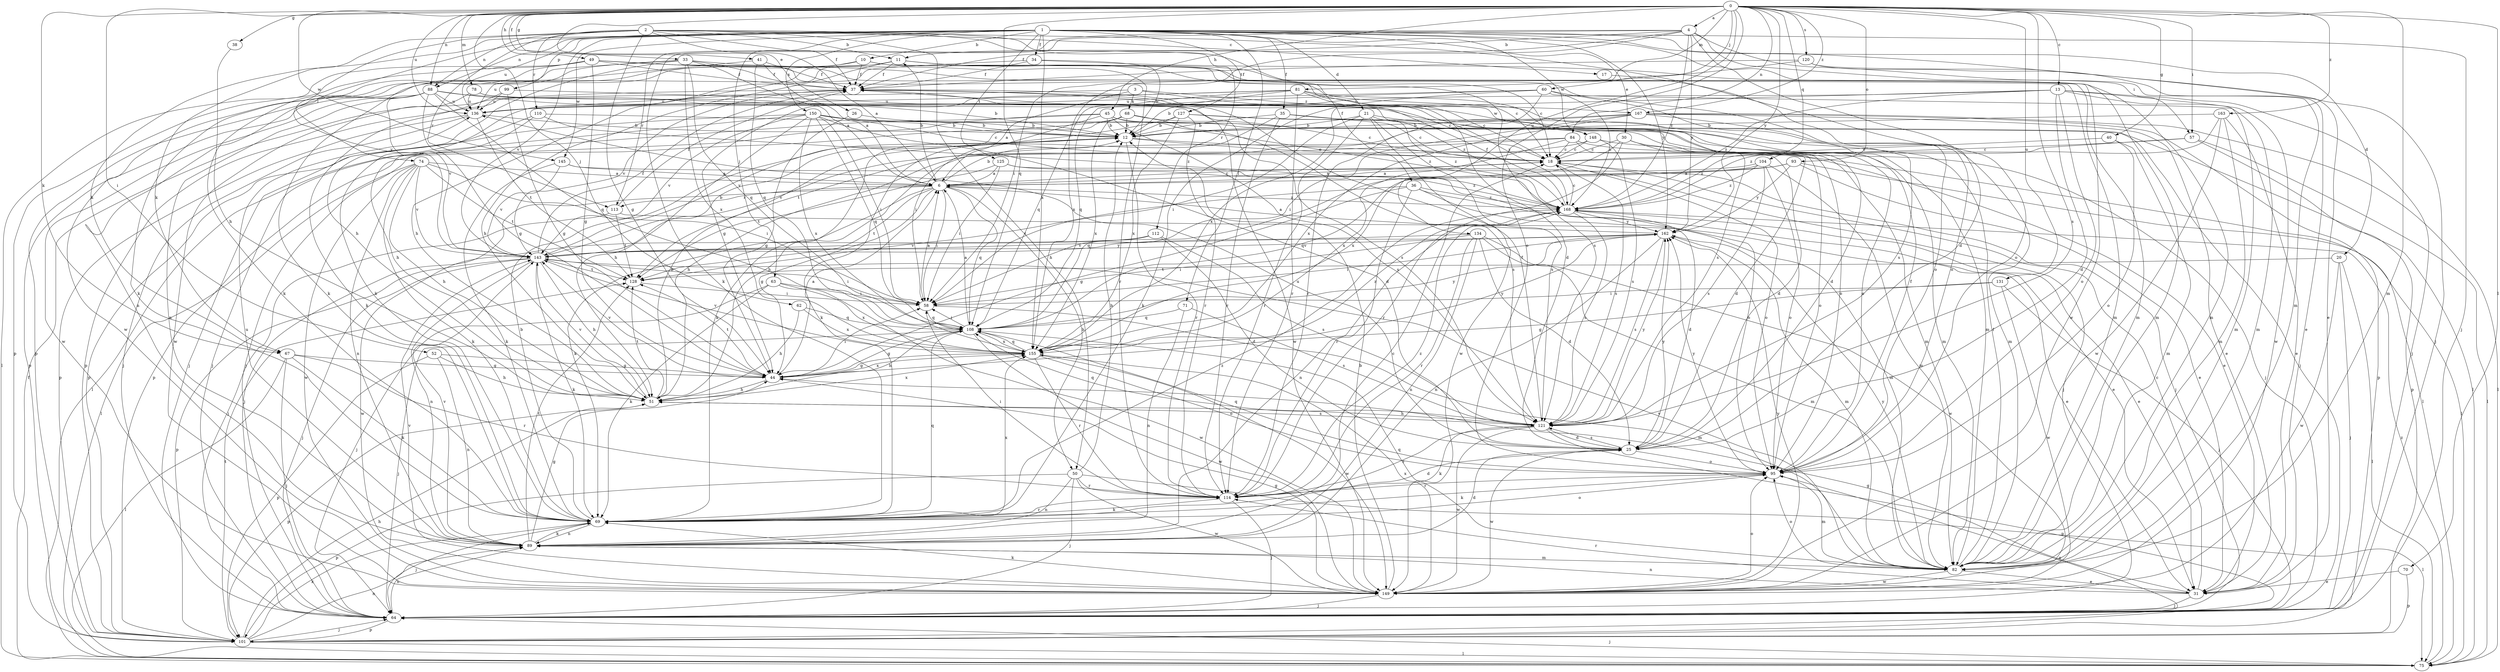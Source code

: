 strict digraph  {
0;
1;
2;
3;
4;
6;
10;
11;
12;
13;
17;
18;
20;
21;
25;
26;
30;
31;
33;
34;
35;
36;
37;
38;
40;
41;
44;
45;
49;
50;
51;
52;
57;
58;
60;
62;
63;
64;
67;
68;
69;
70;
71;
74;
75;
78;
81;
82;
84;
88;
89;
93;
95;
99;
101;
104;
108;
110;
112;
113;
114;
120;
121;
125;
127;
128;
131;
134;
136;
143;
145;
148;
149;
150;
155;
162;
163;
167;
168;
0 -> 4  [label=a];
0 -> 13  [label=c];
0 -> 26  [label=e];
0 -> 33  [label=f];
0 -> 38  [label=g];
0 -> 40  [label=g];
0 -> 41  [label=g];
0 -> 45  [label=h];
0 -> 49  [label=h];
0 -> 52  [label=i];
0 -> 57  [label=i];
0 -> 60  [label=j];
0 -> 62  [label=j];
0 -> 67  [label=k];
0 -> 70  [label=l];
0 -> 78  [label=m];
0 -> 81  [label=m];
0 -> 82  [label=m];
0 -> 84  [label=n];
0 -> 88  [label=n];
0 -> 93  [label=o];
0 -> 95  [label=o];
0 -> 104  [label=q];
0 -> 108  [label=q];
0 -> 120  [label=s];
0 -> 121  [label=s];
0 -> 131  [label=u];
0 -> 134  [label=u];
0 -> 136  [label=u];
0 -> 145  [label=w];
0 -> 162  [label=y];
0 -> 163  [label=z];
0 -> 167  [label=z];
1 -> 10  [label=b];
1 -> 20  [label=d];
1 -> 21  [label=d];
1 -> 25  [label=d];
1 -> 30  [label=e];
1 -> 31  [label=e];
1 -> 34  [label=f];
1 -> 35  [label=f];
1 -> 63  [label=j];
1 -> 64  [label=j];
1 -> 67  [label=k];
1 -> 71  [label=l];
1 -> 74  [label=l];
1 -> 88  [label=n];
1 -> 99  [label=p];
1 -> 125  [label=t];
1 -> 127  [label=t];
1 -> 136  [label=u];
1 -> 143  [label=v];
1 -> 145  [label=w];
1 -> 148  [label=w];
1 -> 150  [label=x];
1 -> 155  [label=x];
1 -> 162  [label=y];
2 -> 6  [label=a];
2 -> 11  [label=b];
2 -> 17  [label=c];
2 -> 36  [label=f];
2 -> 37  [label=f];
2 -> 44  [label=g];
2 -> 50  [label=h];
2 -> 67  [label=k];
2 -> 88  [label=n];
2 -> 95  [label=o];
2 -> 110  [label=r];
2 -> 112  [label=r];
2 -> 113  [label=r];
2 -> 143  [label=v];
3 -> 6  [label=a];
3 -> 68  [label=k];
3 -> 101  [label=p];
3 -> 148  [label=w];
3 -> 167  [label=z];
4 -> 11  [label=b];
4 -> 37  [label=f];
4 -> 57  [label=i];
4 -> 58  [label=i];
4 -> 69  [label=k];
4 -> 82  [label=m];
4 -> 113  [label=r];
4 -> 149  [label=w];
4 -> 162  [label=y];
4 -> 168  [label=z];
6 -> 11  [label=b];
6 -> 12  [label=b];
6 -> 18  [label=c];
6 -> 44  [label=g];
6 -> 50  [label=h];
6 -> 58  [label=i];
6 -> 64  [label=j];
6 -> 69  [label=k];
6 -> 108  [label=q];
6 -> 113  [label=r];
6 -> 128  [label=t];
6 -> 168  [label=z];
10 -> 18  [label=c];
10 -> 37  [label=f];
10 -> 51  [label=h];
10 -> 82  [label=m];
10 -> 89  [label=n];
11 -> 37  [label=f];
11 -> 51  [label=h];
11 -> 69  [label=k];
11 -> 82  [label=m];
11 -> 95  [label=o];
11 -> 101  [label=p];
11 -> 121  [label=s];
12 -> 18  [label=c];
12 -> 75  [label=l];
12 -> 114  [label=r];
13 -> 25  [label=d];
13 -> 64  [label=j];
13 -> 82  [label=m];
13 -> 95  [label=o];
13 -> 136  [label=u];
13 -> 149  [label=w];
13 -> 155  [label=x];
13 -> 168  [label=z];
17 -> 95  [label=o];
18 -> 6  [label=a];
18 -> 64  [label=j];
18 -> 95  [label=o];
18 -> 121  [label=s];
20 -> 64  [label=j];
20 -> 75  [label=l];
20 -> 128  [label=t];
20 -> 149  [label=w];
21 -> 12  [label=b];
21 -> 58  [label=i];
21 -> 95  [label=o];
21 -> 114  [label=r];
21 -> 121  [label=s];
21 -> 149  [label=w];
21 -> 168  [label=z];
25 -> 95  [label=o];
25 -> 121  [label=s];
25 -> 136  [label=u];
25 -> 149  [label=w];
25 -> 162  [label=y];
26 -> 12  [label=b];
26 -> 44  [label=g];
30 -> 18  [label=c];
30 -> 25  [label=d];
30 -> 95  [label=o];
30 -> 114  [label=r];
30 -> 155  [label=x];
31 -> 18  [label=c];
31 -> 44  [label=g];
31 -> 64  [label=j];
31 -> 89  [label=n];
31 -> 114  [label=r];
33 -> 6  [label=a];
33 -> 37  [label=f];
33 -> 51  [label=h];
33 -> 69  [label=k];
33 -> 108  [label=q];
33 -> 114  [label=r];
33 -> 149  [label=w];
33 -> 155  [label=x];
34 -> 12  [label=b];
34 -> 37  [label=f];
34 -> 82  [label=m];
34 -> 136  [label=u];
35 -> 12  [label=b];
35 -> 18  [label=c];
35 -> 69  [label=k];
35 -> 82  [label=m];
35 -> 114  [label=r];
36 -> 31  [label=e];
36 -> 44  [label=g];
36 -> 82  [label=m];
36 -> 114  [label=r];
36 -> 128  [label=t];
36 -> 168  [label=z];
37 -> 136  [label=u];
37 -> 143  [label=v];
37 -> 149  [label=w];
38 -> 51  [label=h];
40 -> 18  [label=c];
40 -> 82  [label=m];
40 -> 95  [label=o];
41 -> 6  [label=a];
41 -> 37  [label=f];
41 -> 69  [label=k];
41 -> 108  [label=q];
44 -> 6  [label=a];
44 -> 51  [label=h];
44 -> 58  [label=i];
44 -> 128  [label=t];
44 -> 143  [label=v];
44 -> 155  [label=x];
45 -> 12  [label=b];
45 -> 58  [label=i];
45 -> 75  [label=l];
45 -> 82  [label=m];
45 -> 101  [label=p];
45 -> 121  [label=s];
45 -> 168  [label=z];
49 -> 18  [label=c];
49 -> 25  [label=d];
49 -> 37  [label=f];
49 -> 44  [label=g];
49 -> 69  [label=k];
49 -> 75  [label=l];
49 -> 82  [label=m];
49 -> 101  [label=p];
50 -> 12  [label=b];
50 -> 64  [label=j];
50 -> 75  [label=l];
50 -> 89  [label=n];
50 -> 101  [label=p];
50 -> 114  [label=r];
50 -> 149  [label=w];
51 -> 12  [label=b];
51 -> 101  [label=p];
51 -> 121  [label=s];
51 -> 128  [label=t];
51 -> 143  [label=v];
51 -> 155  [label=x];
52 -> 44  [label=g];
52 -> 51  [label=h];
52 -> 89  [label=n];
52 -> 101  [label=p];
57 -> 18  [label=c];
57 -> 75  [label=l];
57 -> 101  [label=p];
57 -> 168  [label=z];
58 -> 6  [label=a];
58 -> 82  [label=m];
58 -> 108  [label=q];
60 -> 69  [label=k];
60 -> 82  [label=m];
60 -> 108  [label=q];
60 -> 114  [label=r];
60 -> 121  [label=s];
60 -> 136  [label=u];
60 -> 168  [label=z];
62 -> 51  [label=h];
62 -> 108  [label=q];
62 -> 155  [label=x];
63 -> 58  [label=i];
63 -> 64  [label=j];
63 -> 69  [label=k];
63 -> 149  [label=w];
63 -> 155  [label=x];
64 -> 89  [label=n];
64 -> 101  [label=p];
67 -> 44  [label=g];
67 -> 64  [label=j];
67 -> 69  [label=k];
67 -> 75  [label=l];
67 -> 114  [label=r];
68 -> 12  [label=b];
68 -> 18  [label=c];
68 -> 64  [label=j];
68 -> 121  [label=s];
68 -> 143  [label=v];
68 -> 155  [label=x];
69 -> 12  [label=b];
69 -> 64  [label=j];
69 -> 89  [label=n];
69 -> 95  [label=o];
69 -> 108  [label=q];
69 -> 114  [label=r];
69 -> 155  [label=x];
69 -> 168  [label=z];
70 -> 31  [label=e];
70 -> 101  [label=p];
71 -> 89  [label=n];
71 -> 108  [label=q];
71 -> 121  [label=s];
74 -> 6  [label=a];
74 -> 51  [label=h];
74 -> 58  [label=i];
74 -> 69  [label=k];
74 -> 75  [label=l];
74 -> 89  [label=n];
74 -> 128  [label=t];
74 -> 143  [label=v];
74 -> 149  [label=w];
75 -> 37  [label=f];
75 -> 64  [label=j];
75 -> 168  [label=z];
78 -> 12  [label=b];
78 -> 136  [label=u];
78 -> 149  [label=w];
78 -> 168  [label=z];
81 -> 12  [label=b];
81 -> 18  [label=c];
81 -> 44  [label=g];
81 -> 108  [label=q];
81 -> 114  [label=r];
81 -> 121  [label=s];
81 -> 136  [label=u];
81 -> 168  [label=z];
82 -> 31  [label=e];
82 -> 37  [label=f];
82 -> 95  [label=o];
82 -> 108  [label=q];
82 -> 143  [label=v];
82 -> 149  [label=w];
82 -> 162  [label=y];
84 -> 18  [label=c];
84 -> 25  [label=d];
84 -> 31  [label=e];
84 -> 51  [label=h];
84 -> 143  [label=v];
84 -> 155  [label=x];
88 -> 44  [label=g];
88 -> 82  [label=m];
88 -> 89  [label=n];
88 -> 101  [label=p];
88 -> 108  [label=q];
88 -> 121  [label=s];
88 -> 136  [label=u];
88 -> 143  [label=v];
88 -> 149  [label=w];
89 -> 18  [label=c];
89 -> 25  [label=d];
89 -> 44  [label=g];
89 -> 69  [label=k];
89 -> 82  [label=m];
89 -> 128  [label=t];
89 -> 136  [label=u];
89 -> 143  [label=v];
93 -> 6  [label=a];
93 -> 31  [label=e];
93 -> 75  [label=l];
93 -> 108  [label=q];
93 -> 162  [label=y];
95 -> 37  [label=f];
95 -> 69  [label=k];
95 -> 82  [label=m];
95 -> 108  [label=q];
95 -> 114  [label=r];
95 -> 162  [label=y];
99 -> 18  [label=c];
99 -> 44  [label=g];
99 -> 69  [label=k];
99 -> 136  [label=u];
101 -> 51  [label=h];
101 -> 64  [label=j];
101 -> 69  [label=k];
101 -> 75  [label=l];
101 -> 89  [label=n];
101 -> 95  [label=o];
101 -> 128  [label=t];
104 -> 6  [label=a];
104 -> 82  [label=m];
104 -> 95  [label=o];
104 -> 108  [label=q];
104 -> 121  [label=s];
104 -> 168  [label=z];
108 -> 6  [label=a];
108 -> 44  [label=g];
108 -> 51  [label=h];
108 -> 58  [label=i];
108 -> 64  [label=j];
108 -> 149  [label=w];
108 -> 155  [label=x];
108 -> 162  [label=y];
110 -> 12  [label=b];
110 -> 51  [label=h];
110 -> 64  [label=j];
110 -> 168  [label=z];
112 -> 25  [label=d];
112 -> 121  [label=s];
112 -> 143  [label=v];
112 -> 149  [label=w];
113 -> 31  [label=e];
113 -> 37  [label=f];
113 -> 64  [label=j];
113 -> 128  [label=t];
114 -> 25  [label=d];
114 -> 58  [label=i];
114 -> 64  [label=j];
114 -> 69  [label=k];
114 -> 168  [label=z];
120 -> 31  [label=e];
120 -> 37  [label=f];
120 -> 64  [label=j];
120 -> 155  [label=x];
121 -> 25  [label=d];
121 -> 37  [label=f];
121 -> 51  [label=h];
121 -> 69  [label=k];
121 -> 101  [label=p];
121 -> 108  [label=q];
121 -> 114  [label=r];
121 -> 149  [label=w];
121 -> 162  [label=y];
125 -> 6  [label=a];
125 -> 58  [label=i];
125 -> 64  [label=j];
125 -> 95  [label=o];
125 -> 128  [label=t];
127 -> 12  [label=b];
127 -> 25  [label=d];
127 -> 64  [label=j];
127 -> 69  [label=k];
127 -> 114  [label=r];
127 -> 155  [label=x];
128 -> 58  [label=i];
131 -> 44  [label=g];
131 -> 58  [label=i];
131 -> 64  [label=j];
131 -> 149  [label=w];
134 -> 25  [label=d];
134 -> 58  [label=i];
134 -> 82  [label=m];
134 -> 89  [label=n];
134 -> 114  [label=r];
134 -> 143  [label=v];
134 -> 149  [label=w];
136 -> 12  [label=b];
136 -> 64  [label=j];
136 -> 101  [label=p];
136 -> 128  [label=t];
143 -> 12  [label=b];
143 -> 37  [label=f];
143 -> 51  [label=h];
143 -> 58  [label=i];
143 -> 64  [label=j];
143 -> 69  [label=k];
143 -> 89  [label=n];
143 -> 101  [label=p];
143 -> 128  [label=t];
143 -> 162  [label=y];
145 -> 6  [label=a];
145 -> 69  [label=k];
145 -> 143  [label=v];
145 -> 168  [label=z];
148 -> 18  [label=c];
148 -> 51  [label=h];
148 -> 64  [label=j];
148 -> 121  [label=s];
149 -> 12  [label=b];
149 -> 44  [label=g];
149 -> 64  [label=j];
149 -> 69  [label=k];
149 -> 95  [label=o];
149 -> 143  [label=v];
149 -> 155  [label=x];
149 -> 162  [label=y];
150 -> 12  [label=b];
150 -> 18  [label=c];
150 -> 25  [label=d];
150 -> 51  [label=h];
150 -> 58  [label=i];
150 -> 64  [label=j];
150 -> 75  [label=l];
150 -> 95  [label=o];
150 -> 101  [label=p];
150 -> 108  [label=q];
150 -> 143  [label=v];
150 -> 155  [label=x];
155 -> 44  [label=g];
155 -> 95  [label=o];
155 -> 108  [label=q];
155 -> 114  [label=r];
155 -> 143  [label=v];
155 -> 149  [label=w];
155 -> 162  [label=y];
155 -> 168  [label=z];
162 -> 6  [label=a];
162 -> 58  [label=i];
162 -> 82  [label=m];
162 -> 89  [label=n];
162 -> 121  [label=s];
162 -> 143  [label=v];
163 -> 12  [label=b];
163 -> 31  [label=e];
163 -> 82  [label=m];
163 -> 149  [label=w];
163 -> 168  [label=z];
167 -> 12  [label=b];
167 -> 31  [label=e];
167 -> 58  [label=i];
167 -> 75  [label=l];
167 -> 82  [label=m];
167 -> 101  [label=p];
167 -> 128  [label=t];
167 -> 155  [label=x];
168 -> 18  [label=c];
168 -> 25  [label=d];
168 -> 31  [label=e];
168 -> 37  [label=f];
168 -> 89  [label=n];
168 -> 121  [label=s];
168 -> 162  [label=y];
}
